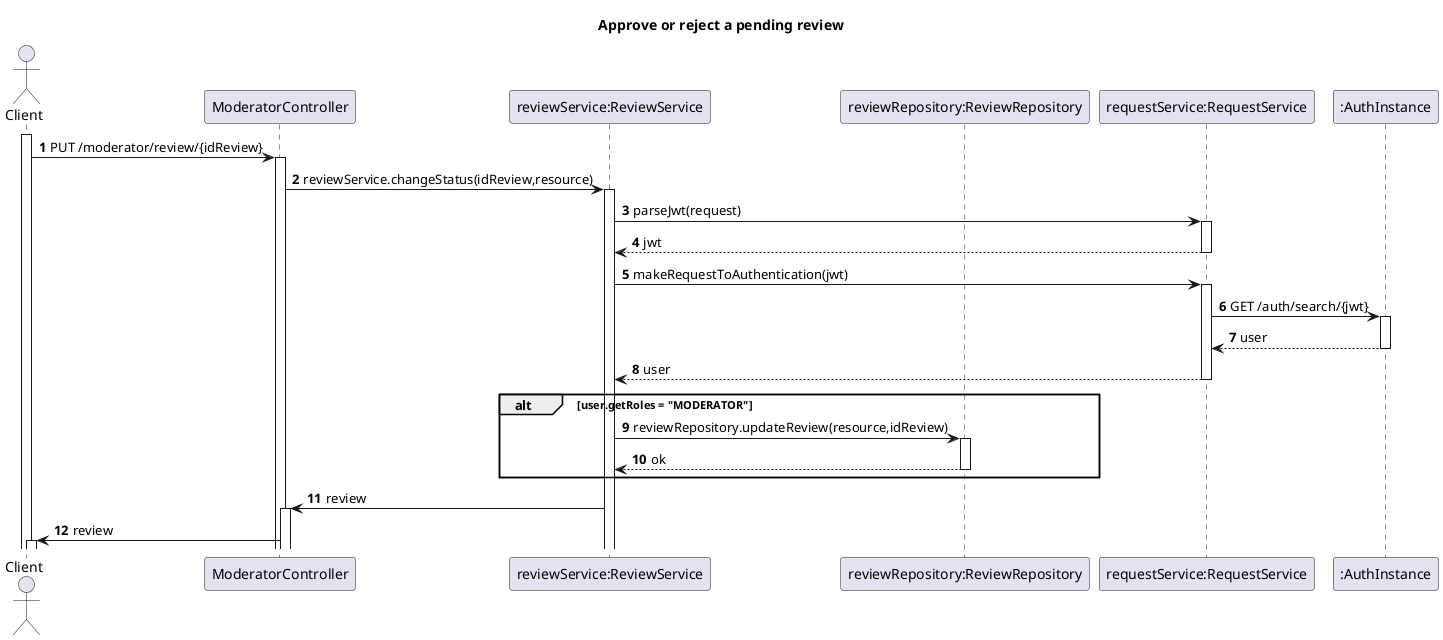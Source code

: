 @startuml
'https://plantuml.com/sequence-diagram

title Approve or reject a pending review
autoactivate on
autonumber

actor "Client" as client
participant "ModeratorController" as controller
participant "reviewService:ReviewService" as service
participant "reviewRepository:ReviewRepository" as repository
participant "requestService:RequestService" as request
participant ":AuthInstance" as instanceAuth

activate client

client -> controller: PUT /moderator/review/{idReview}
controller -> service : reviewService.changeStatus(idReview,resource)

service -> request : parseJwt(request)
request --> service: jwt
service -> request: makeRequestToAuthentication(jwt)
request -> instanceAuth: GET /auth/search/{jwt}
instanceAuth --> request: user
request --> service: user
alt user.getRoles = "MODERATOR"
    service -> repository: reviewRepository.updateReview(resource,idReview)
    repository --> service: ok
end


service -> controller: review
controller -> client: review

@enduml
